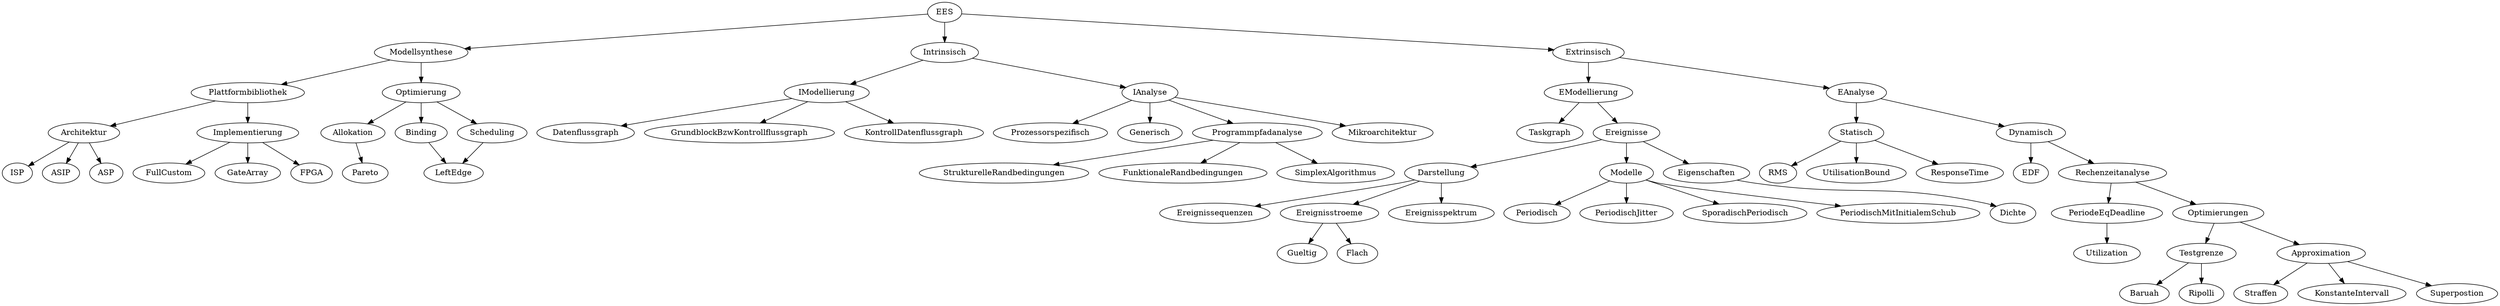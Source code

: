 digraph Diagramm {
    ratio=auto;

    EES->Modellsynthese
        Modellsynthese->Plattformbibliothek
            Plattformbibliothek->Architektur
                Architektur->ISP
                Architektur->ASIP
                Architektur->ASP
            Plattformbibliothek->Implementierung
                Implementierung->FullCustom
                Implementierung->GateArray
                Implementierung->FPGA
        Modellsynthese->Optimierung
            Optimierung->Allokation
                Allokation->Pareto
            Optimierung->Binding
                Binding->LeftEdge
            Optimierung->Scheduling
                Scheduling->LeftEdge
    EES->Intrinsisch
        Intrinsisch->IModellierung
            IModellierung->Datenflussgraph
            IModellierung->GrundblockBzwKontrollflussgraph
            IModellierung->KontrollDatenflussgraph
        Intrinsisch->IAnalyse
            IAnalyse->Prozessorspezifisch
            IAnalyse->Generisch
            IAnalyse->Programmpfadanalyse
                Programmpfadanalyse->StrukturelleRandbedingungen
                Programmpfadanalyse->FunktionaleRandbedingungen
                Programmpfadanalyse->SimplexAlgorithmus
            IAnalyse->Mikroarchitektur     
    EES->Extrinsisch
        Extrinsisch->EModellierung
            EModellierung->Taskgraph
            EModellierung->Ereignisse
                Ereignisse->Darstellung
                    Darstellung->Ereignissequenzen
                    Darstellung->Ereignisstroeme
                        Ereignisstroeme->Gueltig
                        Ereignisstroeme->Flach
                    Darstellung->Ereignisspektrum
                Ereignisse->Modelle
                    Modelle->Periodisch
                    Modelle->PeriodischJitter
                    Modelle->SporadischPeriodisch
                    Modelle->PeriodischMitInitialemSchub
                Ereignisse->Eigenschaften
                    Eigenschaften->Dichte
        Extrinsisch->EAnalyse
            EAnalyse->Statisch
                Statisch->RMS
                Statisch->UtilisationBound
                Statisch->ResponseTime
            EAnalyse->Dynamisch
                Dynamisch->EDF
                Dynamisch->Rechenzeitanalyse
                    Rechenzeitanalyse->PeriodeEqDeadline
                        PeriodeEqDeadline->Utilization
                    Rechenzeitanalyse->Optimierungen
                        Optimierungen->Testgrenze
                            Testgrenze->Baruah
                            Testgrenze->Ripolli
                        Optimierungen->Approximation
                            Approximation->Straffen
                            Approximation->KonstanteIntervall
                            Approximation->Superpostion
}
